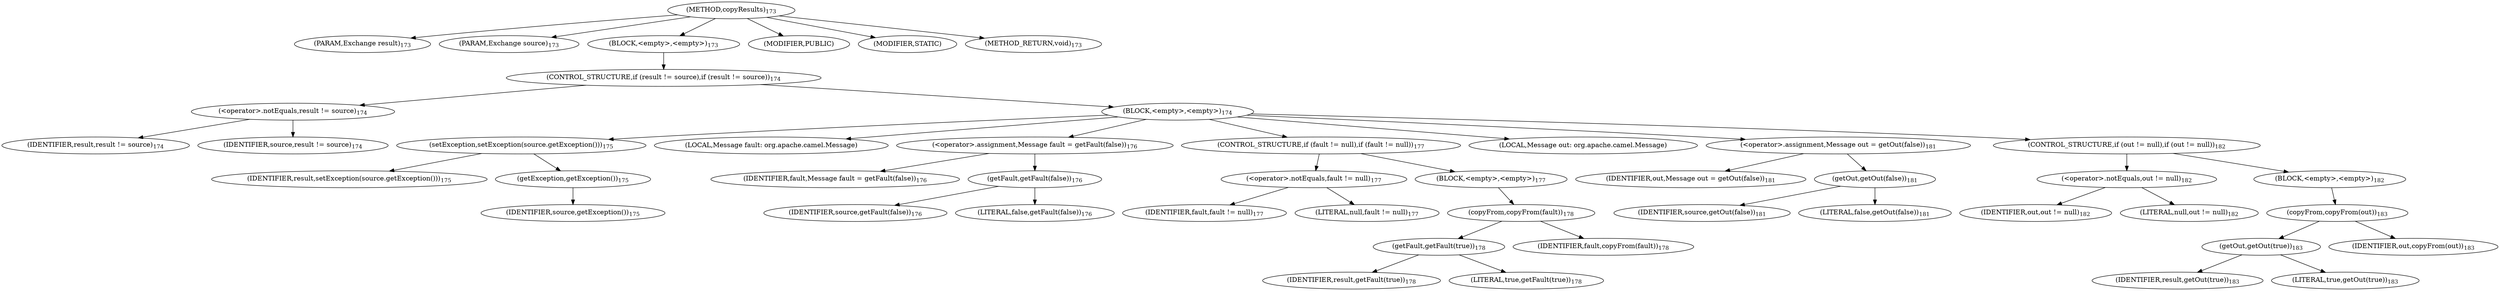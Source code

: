 digraph "copyResults" {  
"294" [label = <(METHOD,copyResults)<SUB>173</SUB>> ]
"295" [label = <(PARAM,Exchange result)<SUB>173</SUB>> ]
"296" [label = <(PARAM,Exchange source)<SUB>173</SUB>> ]
"297" [label = <(BLOCK,&lt;empty&gt;,&lt;empty&gt;)<SUB>173</SUB>> ]
"298" [label = <(CONTROL_STRUCTURE,if (result != source),if (result != source))<SUB>174</SUB>> ]
"299" [label = <(&lt;operator&gt;.notEquals,result != source)<SUB>174</SUB>> ]
"300" [label = <(IDENTIFIER,result,result != source)<SUB>174</SUB>> ]
"301" [label = <(IDENTIFIER,source,result != source)<SUB>174</SUB>> ]
"302" [label = <(BLOCK,&lt;empty&gt;,&lt;empty&gt;)<SUB>174</SUB>> ]
"303" [label = <(setException,setException(source.getException()))<SUB>175</SUB>> ]
"304" [label = <(IDENTIFIER,result,setException(source.getException()))<SUB>175</SUB>> ]
"305" [label = <(getException,getException())<SUB>175</SUB>> ]
"306" [label = <(IDENTIFIER,source,getException())<SUB>175</SUB>> ]
"307" [label = <(LOCAL,Message fault: org.apache.camel.Message)> ]
"308" [label = <(&lt;operator&gt;.assignment,Message fault = getFault(false))<SUB>176</SUB>> ]
"309" [label = <(IDENTIFIER,fault,Message fault = getFault(false))<SUB>176</SUB>> ]
"310" [label = <(getFault,getFault(false))<SUB>176</SUB>> ]
"311" [label = <(IDENTIFIER,source,getFault(false))<SUB>176</SUB>> ]
"312" [label = <(LITERAL,false,getFault(false))<SUB>176</SUB>> ]
"313" [label = <(CONTROL_STRUCTURE,if (fault != null),if (fault != null))<SUB>177</SUB>> ]
"314" [label = <(&lt;operator&gt;.notEquals,fault != null)<SUB>177</SUB>> ]
"315" [label = <(IDENTIFIER,fault,fault != null)<SUB>177</SUB>> ]
"316" [label = <(LITERAL,null,fault != null)<SUB>177</SUB>> ]
"317" [label = <(BLOCK,&lt;empty&gt;,&lt;empty&gt;)<SUB>177</SUB>> ]
"318" [label = <(copyFrom,copyFrom(fault))<SUB>178</SUB>> ]
"319" [label = <(getFault,getFault(true))<SUB>178</SUB>> ]
"320" [label = <(IDENTIFIER,result,getFault(true))<SUB>178</SUB>> ]
"321" [label = <(LITERAL,true,getFault(true))<SUB>178</SUB>> ]
"322" [label = <(IDENTIFIER,fault,copyFrom(fault))<SUB>178</SUB>> ]
"323" [label = <(LOCAL,Message out: org.apache.camel.Message)> ]
"324" [label = <(&lt;operator&gt;.assignment,Message out = getOut(false))<SUB>181</SUB>> ]
"325" [label = <(IDENTIFIER,out,Message out = getOut(false))<SUB>181</SUB>> ]
"326" [label = <(getOut,getOut(false))<SUB>181</SUB>> ]
"327" [label = <(IDENTIFIER,source,getOut(false))<SUB>181</SUB>> ]
"328" [label = <(LITERAL,false,getOut(false))<SUB>181</SUB>> ]
"329" [label = <(CONTROL_STRUCTURE,if (out != null),if (out != null))<SUB>182</SUB>> ]
"330" [label = <(&lt;operator&gt;.notEquals,out != null)<SUB>182</SUB>> ]
"331" [label = <(IDENTIFIER,out,out != null)<SUB>182</SUB>> ]
"332" [label = <(LITERAL,null,out != null)<SUB>182</SUB>> ]
"333" [label = <(BLOCK,&lt;empty&gt;,&lt;empty&gt;)<SUB>182</SUB>> ]
"334" [label = <(copyFrom,copyFrom(out))<SUB>183</SUB>> ]
"335" [label = <(getOut,getOut(true))<SUB>183</SUB>> ]
"336" [label = <(IDENTIFIER,result,getOut(true))<SUB>183</SUB>> ]
"337" [label = <(LITERAL,true,getOut(true))<SUB>183</SUB>> ]
"338" [label = <(IDENTIFIER,out,copyFrom(out))<SUB>183</SUB>> ]
"339" [label = <(MODIFIER,PUBLIC)> ]
"340" [label = <(MODIFIER,STATIC)> ]
"341" [label = <(METHOD_RETURN,void)<SUB>173</SUB>> ]
  "294" -> "295" 
  "294" -> "296" 
  "294" -> "297" 
  "294" -> "339" 
  "294" -> "340" 
  "294" -> "341" 
  "297" -> "298" 
  "298" -> "299" 
  "298" -> "302" 
  "299" -> "300" 
  "299" -> "301" 
  "302" -> "303" 
  "302" -> "307" 
  "302" -> "308" 
  "302" -> "313" 
  "302" -> "323" 
  "302" -> "324" 
  "302" -> "329" 
  "303" -> "304" 
  "303" -> "305" 
  "305" -> "306" 
  "308" -> "309" 
  "308" -> "310" 
  "310" -> "311" 
  "310" -> "312" 
  "313" -> "314" 
  "313" -> "317" 
  "314" -> "315" 
  "314" -> "316" 
  "317" -> "318" 
  "318" -> "319" 
  "318" -> "322" 
  "319" -> "320" 
  "319" -> "321" 
  "324" -> "325" 
  "324" -> "326" 
  "326" -> "327" 
  "326" -> "328" 
  "329" -> "330" 
  "329" -> "333" 
  "330" -> "331" 
  "330" -> "332" 
  "333" -> "334" 
  "334" -> "335" 
  "334" -> "338" 
  "335" -> "336" 
  "335" -> "337" 
}
